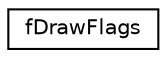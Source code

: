 digraph "Graphical Class Hierarchy"
{
  edge [fontname="Helvetica",fontsize="10",labelfontname="Helvetica",labelfontsize="10"];
  node [fontname="Helvetica",fontsize="10",shape=record];
  rankdir="LR";
  Node1 [label="fDrawFlags",height=0.2,width=0.4,color="black", fillcolor="white", style="filled",URL="$structf_draw_flags.html"];
}
